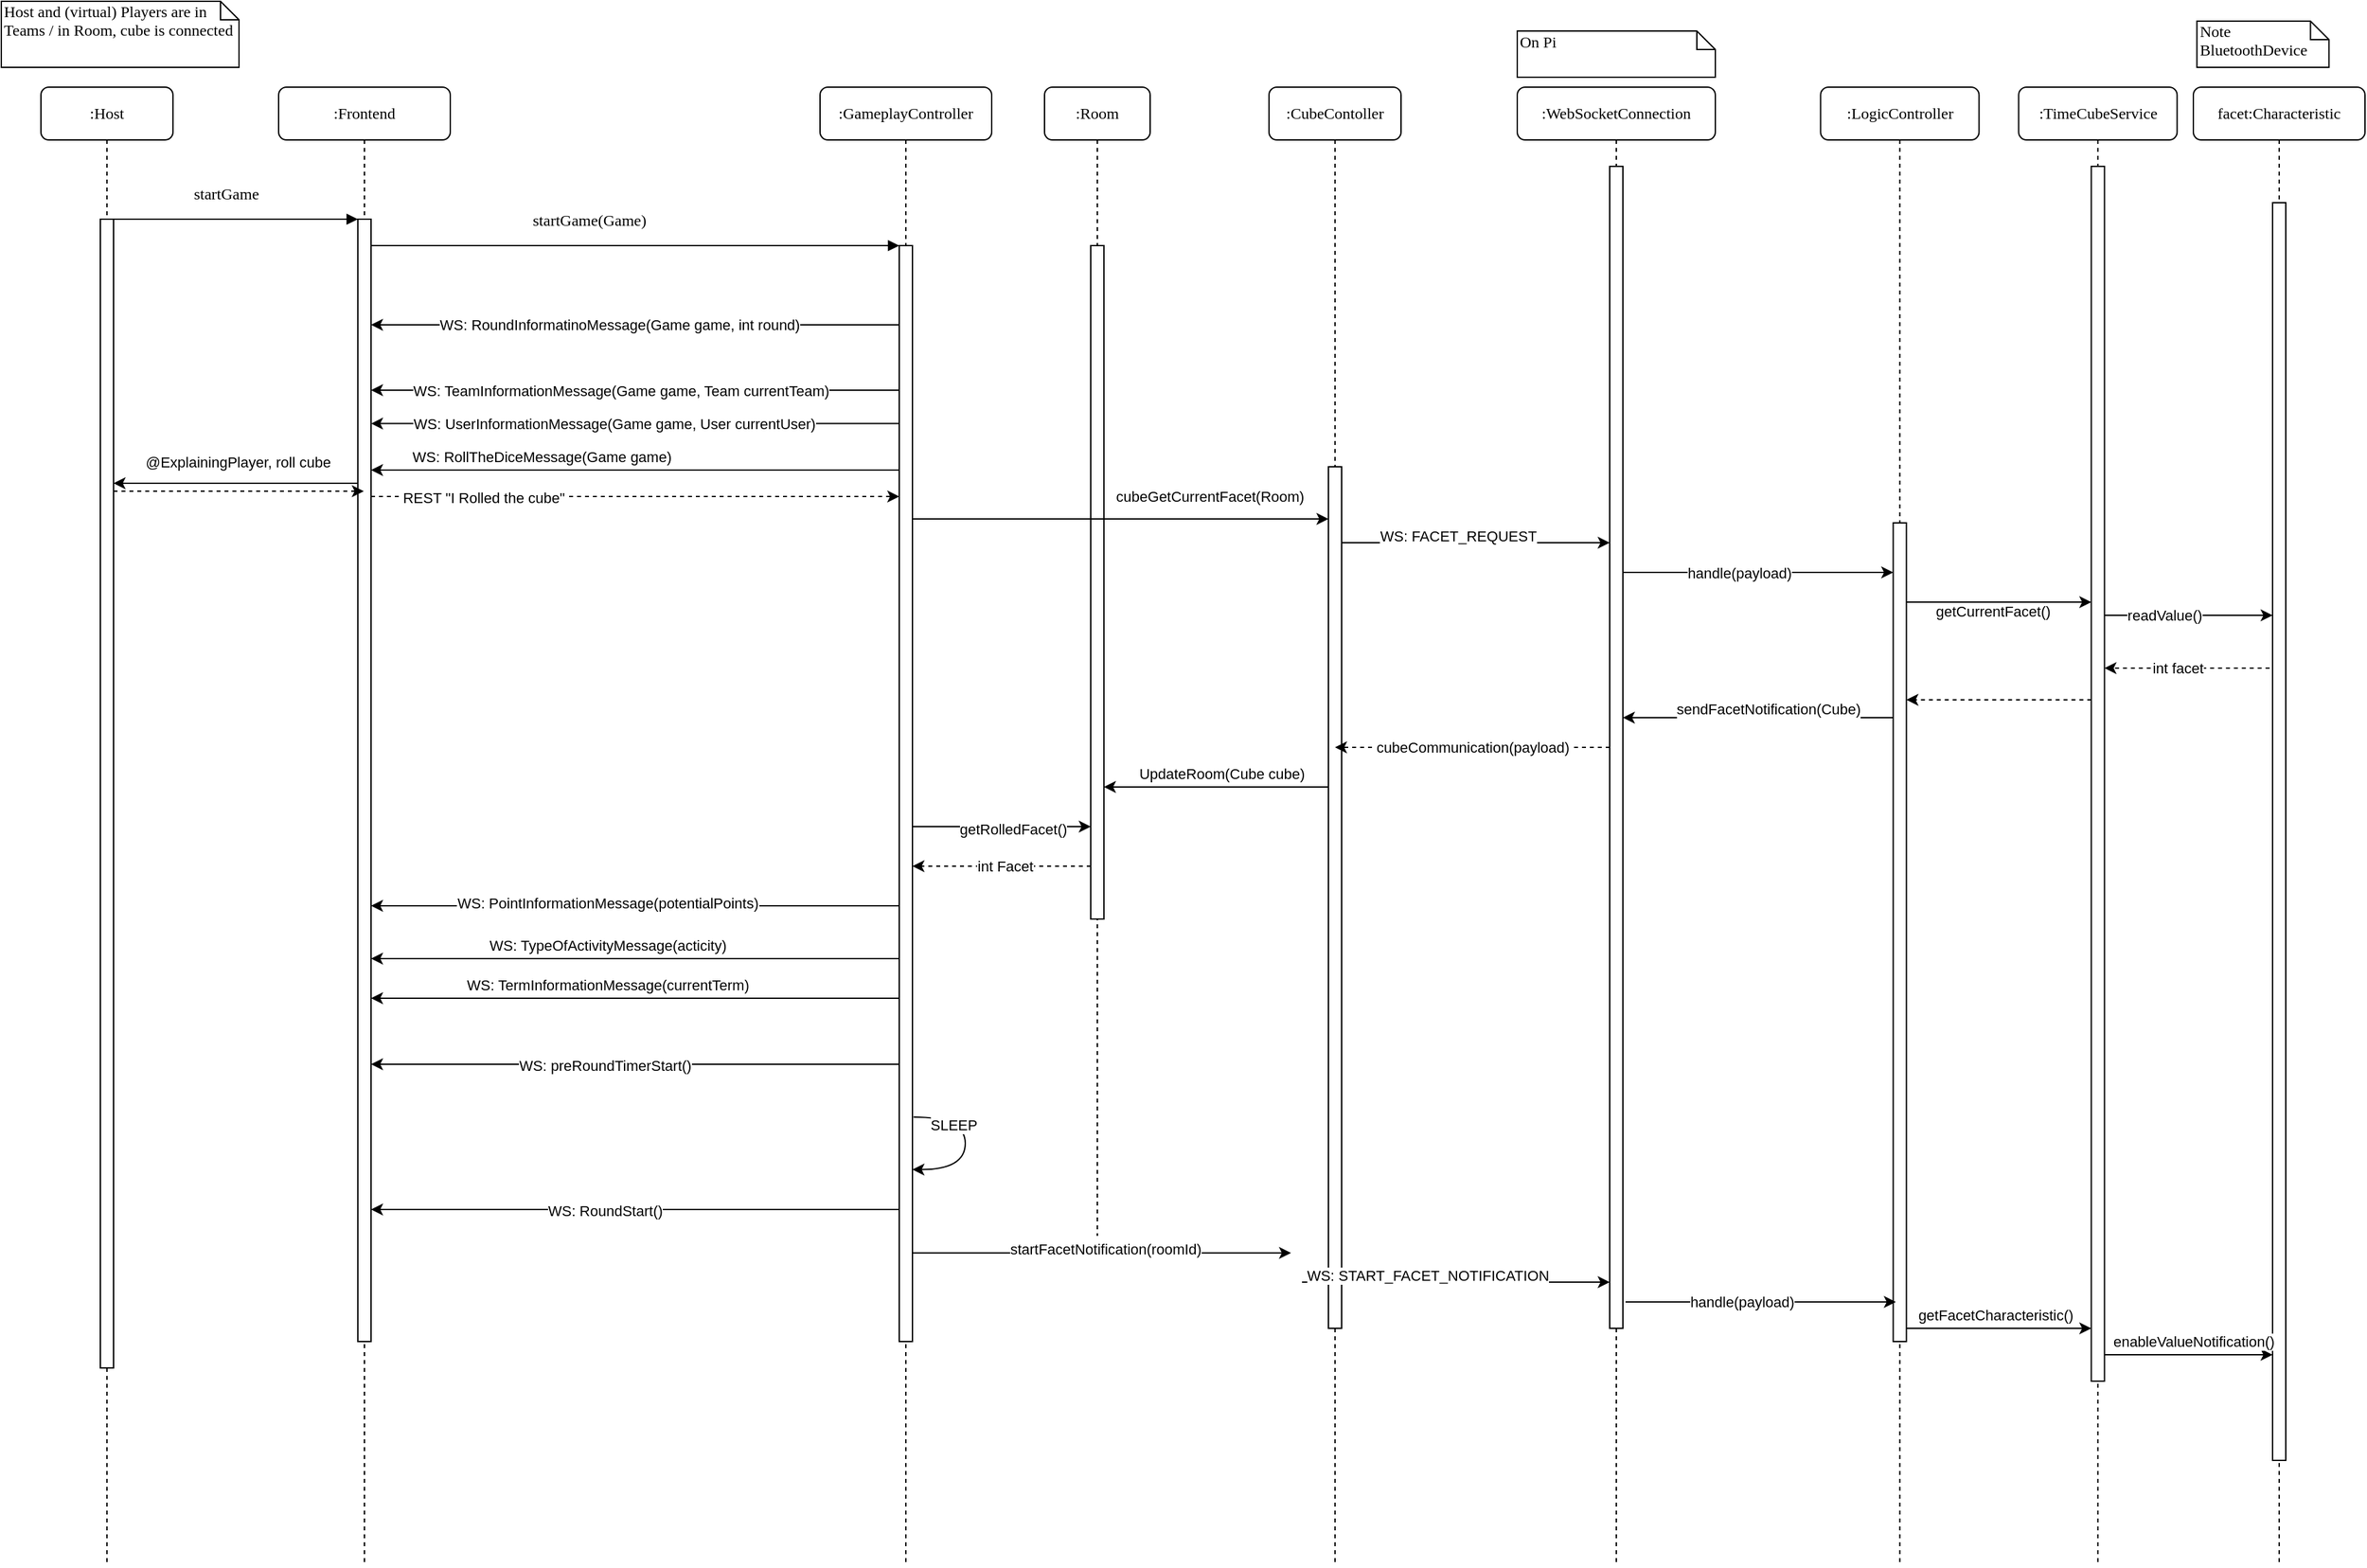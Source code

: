 <mxfile version="14.6.12" type="device"><diagram name="Page-1" id="13e1069c-82ec-6db2-03f1-153e76fe0fe0"><mxGraphModel dx="2522" dy="762" grid="1" gridSize="10" guides="1" tooltips="1" connect="1" arrows="1" fold="1" page="1" pageScale="1" pageWidth="1100" pageHeight="850" background="#ffffff" math="0" shadow="0"><root><mxCell id="0"/><mxCell id="1" parent="0"/><mxCell id="7baba1c4bc27f4b0-2" value=":Frontend" style="shape=umlLifeline;perimeter=lifelinePerimeter;whiteSpace=wrap;html=1;container=1;collapsible=0;recursiveResize=0;outlineConnect=0;rounded=1;shadow=0;comic=0;labelBackgroundColor=none;strokeWidth=1;fontFamily=Verdana;fontSize=12;align=center;" parent="1" vertex="1"><mxGeometry x="-330" y="80" width="130" height="1120" as="geometry"/></mxCell><mxCell id="7baba1c4bc27f4b0-10" value="" style="html=1;points=[];perimeter=orthogonalPerimeter;rounded=0;shadow=0;comic=0;labelBackgroundColor=none;strokeWidth=1;fontFamily=Verdana;fontSize=12;align=center;" parent="7baba1c4bc27f4b0-2" vertex="1"><mxGeometry x="60" y="100" width="10" height="850" as="geometry"/></mxCell><mxCell id="7baba1c4bc27f4b0-3" value=":GameplayController" style="shape=umlLifeline;perimeter=lifelinePerimeter;whiteSpace=wrap;html=1;container=1;collapsible=0;recursiveResize=0;outlineConnect=0;rounded=1;shadow=0;comic=0;labelBackgroundColor=none;strokeWidth=1;fontFamily=Verdana;fontSize=12;align=center;" parent="1" vertex="1"><mxGeometry x="80" y="80" width="130" height="1120" as="geometry"/></mxCell><mxCell id="7baba1c4bc27f4b0-13" value="" style="html=1;points=[];perimeter=orthogonalPerimeter;rounded=0;shadow=0;comic=0;labelBackgroundColor=none;strokeWidth=1;fontFamily=Verdana;fontSize=12;align=center;" parent="7baba1c4bc27f4b0-3" vertex="1"><mxGeometry x="60" y="120" width="10" height="830" as="geometry"/></mxCell><mxCell id="mOXSvXt4axEDPGM1-bNa-59" style="edgeStyle=orthogonalEdgeStyle;rounded=0;orthogonalLoop=1;jettySize=auto;html=1;startArrow=none;startFill=0;endArrow=classic;endFill=1;exitX=1.083;exitY=0.923;exitDx=0;exitDy=0;exitPerimeter=0;curved=1;entryX=1;entryY=0.976;entryDx=0;entryDy=0;entryPerimeter=0;" parent="7baba1c4bc27f4b0-3" edge="1"><mxGeometry relative="1" as="geometry"><mxPoint x="70" y="819.75" as="targetPoint"/><mxPoint x="70.83" y="780" as="sourcePoint"/><Array as="points"><mxPoint x="110" y="779.75"/><mxPoint x="110" y="819.75"/></Array></mxGeometry></mxCell><mxCell id="mOXSvXt4axEDPGM1-bNa-61" value="SLEEP" style="edgeLabel;html=1;align=center;verticalAlign=middle;resizable=0;points=[];" parent="mOXSvXt4axEDPGM1-bNa-59" vertex="1" connectable="0"><mxGeometry x="-0.498" y="-6" relative="1" as="geometry"><mxPoint as="offset"/></mxGeometry></mxCell><mxCell id="7baba1c4bc27f4b0-4" value=":CubeContoller" style="shape=umlLifeline;perimeter=lifelinePerimeter;whiteSpace=wrap;html=1;container=1;collapsible=0;recursiveResize=0;outlineConnect=0;rounded=1;shadow=0;comic=0;labelBackgroundColor=none;strokeWidth=1;fontFamily=Verdana;fontSize=12;align=center;" parent="1" vertex="1"><mxGeometry x="420" y="80" width="100" height="1120" as="geometry"/></mxCell><mxCell id="mOXSvXt4axEDPGM1-bNa-40" style="edgeStyle=none;rounded=0;orthogonalLoop=1;jettySize=auto;html=1;dashed=1;startArrow=none;startFill=0;endArrow=classic;endFill=1;" parent="7baba1c4bc27f4b0-4" source="7baba1c4bc27f4b0-16" target="7baba1c4bc27f4b0-4" edge="1"><mxGeometry relative="1" as="geometry"/></mxCell><mxCell id="7baba1c4bc27f4b0-16" value="" style="html=1;points=[];perimeter=orthogonalPerimeter;rounded=0;shadow=0;comic=0;labelBackgroundColor=none;strokeWidth=1;fontFamily=Verdana;fontSize=12;align=center;" parent="7baba1c4bc27f4b0-4" vertex="1"><mxGeometry x="45" y="287.5" width="10" height="652.5" as="geometry"/></mxCell><mxCell id="7baba1c4bc27f4b0-5" value=":WebSocketConnection" style="shape=umlLifeline;perimeter=lifelinePerimeter;whiteSpace=wrap;html=1;container=1;collapsible=0;recursiveResize=0;outlineConnect=0;rounded=1;shadow=0;comic=0;labelBackgroundColor=none;strokeWidth=1;fontFamily=Verdana;fontSize=12;align=center;" parent="1" vertex="1"><mxGeometry x="608" y="80" width="150" height="1120" as="geometry"/></mxCell><mxCell id="7baba1c4bc27f4b0-19" value="" style="html=1;points=[];perimeter=orthogonalPerimeter;rounded=0;shadow=0;comic=0;labelBackgroundColor=none;strokeWidth=1;fontFamily=Verdana;fontSize=12;align=center;" parent="7baba1c4bc27f4b0-5" vertex="1"><mxGeometry x="70" y="60" width="10" height="880" as="geometry"/></mxCell><mxCell id="7baba1c4bc27f4b0-6" value=":TimeCubeService" style="shape=umlLifeline;perimeter=lifelinePerimeter;whiteSpace=wrap;html=1;container=1;collapsible=0;recursiveResize=0;outlineConnect=0;rounded=1;shadow=0;comic=0;labelBackgroundColor=none;strokeWidth=1;fontFamily=Verdana;fontSize=12;align=center;" parent="1" vertex="1"><mxGeometry x="987.71" y="80" width="120" height="1120" as="geometry"/></mxCell><mxCell id="7baba1c4bc27f4b0-28" value="" style="html=1;points=[];perimeter=orthogonalPerimeter;rounded=0;shadow=0;comic=0;labelBackgroundColor=none;strokeWidth=1;fontFamily=Verdana;fontSize=12;align=center;" parent="7baba1c4bc27f4b0-6" vertex="1"><mxGeometry x="55" y="60" width="10" height="920" as="geometry"/></mxCell><mxCell id="7baba1c4bc27f4b0-7" value=":LogicController" style="shape=umlLifeline;perimeter=lifelinePerimeter;whiteSpace=wrap;html=1;container=1;collapsible=0;recursiveResize=0;outlineConnect=0;rounded=1;shadow=0;comic=0;labelBackgroundColor=none;strokeWidth=1;fontFamily=Verdana;fontSize=12;align=center;" parent="1" vertex="1"><mxGeometry x="837.71" y="80" width="120" height="1120" as="geometry"/></mxCell><mxCell id="mOXSvXt4axEDPGM1-bNa-21" value="" style="html=1;points=[];perimeter=orthogonalPerimeter;rounded=0;shadow=0;comic=0;labelBackgroundColor=none;strokeWidth=1;fontFamily=Verdana;fontSize=12;align=center;" parent="7baba1c4bc27f4b0-7" vertex="1"><mxGeometry x="55" y="330" width="10" height="620" as="geometry"/></mxCell><mxCell id="7baba1c4bc27f4b0-8" value=":Host" style="shape=umlLifeline;perimeter=lifelinePerimeter;whiteSpace=wrap;html=1;container=1;collapsible=0;recursiveResize=0;outlineConnect=0;rounded=1;shadow=0;comic=0;labelBackgroundColor=none;strokeWidth=1;fontFamily=Verdana;fontSize=12;align=center;" parent="1" vertex="1"><mxGeometry x="-510" y="80" width="100" height="1120" as="geometry"/></mxCell><mxCell id="7baba1c4bc27f4b0-9" value="" style="html=1;points=[];perimeter=orthogonalPerimeter;rounded=0;shadow=0;comic=0;labelBackgroundColor=none;strokeWidth=1;fontFamily=Verdana;fontSize=12;align=center;" parent="7baba1c4bc27f4b0-8" vertex="1"><mxGeometry x="45" y="100" width="10" height="870" as="geometry"/></mxCell><mxCell id="mOXSvXt4axEDPGM1-bNa-18" style="edgeStyle=none;rounded=0;orthogonalLoop=1;jettySize=auto;html=1;startArrow=none;startFill=0;endArrow=classic;endFill=1;" parent="1" source="7baba1c4bc27f4b0-16" target="7baba1c4bc27f4b0-19" edge="1"><mxGeometry relative="1" as="geometry"><mxPoint x="570" y="428" as="targetPoint"/><Array as="points"><mxPoint x="570" y="425"/></Array></mxGeometry></mxCell><mxCell id="mOXSvXt4axEDPGM1-bNa-19" value="WS: FACET_REQUEST" style="edgeLabel;html=1;align=center;verticalAlign=middle;resizable=0;points=[];" parent="mOXSvXt4axEDPGM1-bNa-18" vertex="1" connectable="0"><mxGeometry x="-0.495" y="-2" relative="1" as="geometry"><mxPoint x="36" y="-7" as="offset"/></mxGeometry></mxCell><mxCell id="7baba1c4bc27f4b0-11" value="startGame" style="html=1;verticalAlign=bottom;endArrow=block;entryX=0;entryY=0;labelBackgroundColor=none;fontFamily=Verdana;fontSize=12;edgeStyle=elbowEdgeStyle;elbow=vertical;" parent="1" source="7baba1c4bc27f4b0-9" target="7baba1c4bc27f4b0-10" edge="1"><mxGeometry x="-0.081" y="10" relative="1" as="geometry"><mxPoint x="-350" y="190" as="sourcePoint"/><mxPoint as="offset"/></mxGeometry></mxCell><mxCell id="7baba1c4bc27f4b0-14" value="startGame(Game)" style="html=1;verticalAlign=bottom;endArrow=block;entryX=0;entryY=0;labelBackgroundColor=none;fontFamily=Verdana;fontSize=12;edgeStyle=elbowEdgeStyle;elbow=vertical;" parent="1" source="7baba1c4bc27f4b0-10" target="7baba1c4bc27f4b0-13" edge="1"><mxGeometry x="-0.176" y="10" relative="1" as="geometry"><mxPoint x="220" y="200" as="sourcePoint"/><mxPoint as="offset"/></mxGeometry></mxCell><mxCell id="7baba1c4bc27f4b0-41" value="Host and (virtual) Players are in Teams / in Room, cube is connected" style="shape=note;whiteSpace=wrap;html=1;size=14;verticalAlign=top;align=left;spacingTop=-6;rounded=0;shadow=0;comic=0;labelBackgroundColor=none;strokeWidth=1;fontFamily=Verdana;fontSize=12" parent="1" vertex="1"><mxGeometry x="-540" y="15" width="180" height="50" as="geometry"/></mxCell><mxCell id="7baba1c4bc27f4b0-44" value="On Pi" style="shape=note;whiteSpace=wrap;html=1;size=14;verticalAlign=top;align=left;spacingTop=-6;rounded=0;shadow=0;comic=0;labelBackgroundColor=none;strokeWidth=1;fontFamily=Verdana;fontSize=12" parent="1" vertex="1"><mxGeometry x="608" y="37.5" width="150" height="35" as="geometry"/></mxCell><mxCell id="mOXSvXt4axEDPGM1-bNa-1" style="rounded=0;orthogonalLoop=1;jettySize=auto;html=1;" parent="1" source="7baba1c4bc27f4b0-13" target="7baba1c4bc27f4b0-10" edge="1"><mxGeometry relative="1" as="geometry"><mxPoint x="180" y="370" as="sourcePoint"/><mxPoint x="-150" y="370" as="targetPoint"/><Array as="points"><mxPoint y="370"/></Array></mxGeometry></mxCell><mxCell id="mOXSvXt4axEDPGM1-bNa-2" value="WS: RollTheDiceMessage(Game game)" style="edgeLabel;html=1;align=center;verticalAlign=middle;resizable=0;points=[];" parent="mOXSvXt4axEDPGM1-bNa-1" vertex="1" connectable="0"><mxGeometry x="0.333" y="-1" relative="1" as="geometry"><mxPoint x="-5" y="-9" as="offset"/></mxGeometry></mxCell><mxCell id="mOXSvXt4axEDPGM1-bNa-3" style="edgeStyle=none;rounded=0;orthogonalLoop=1;jettySize=auto;html=1;" parent="1" source="7baba1c4bc27f4b0-13" target="7baba1c4bc27f4b0-10" edge="1"><mxGeometry relative="1" as="geometry"><mxPoint x="-130" y="260" as="targetPoint"/><Array as="points"><mxPoint x="130" y="260"/></Array></mxGeometry></mxCell><mxCell id="mOXSvXt4axEDPGM1-bNa-4" value="WS: RoundInformatinoMessage(Game game, int round)" style="edgeLabel;html=1;align=center;verticalAlign=middle;resizable=0;points=[];" parent="mOXSvXt4axEDPGM1-bNa-3" vertex="1" connectable="0"><mxGeometry x="0.061" relative="1" as="geometry"><mxPoint as="offset"/></mxGeometry></mxCell><mxCell id="mOXSvXt4axEDPGM1-bNa-7" style="edgeStyle=none;rounded=0;orthogonalLoop=1;jettySize=auto;html=1;" parent="1" source="7baba1c4bc27f4b0-13" target="7baba1c4bc27f4b0-10" edge="1"><mxGeometry relative="1" as="geometry"><mxPoint x="230" y="310" as="sourcePoint"/><mxPoint x="-150" y="309" as="targetPoint"/><Array as="points"><mxPoint x="125.5" y="309.5"/></Array></mxGeometry></mxCell><mxCell id="mOXSvXt4axEDPGM1-bNa-8" value="&lt;span style=&quot;background-color: rgb(255 , 255 , 255)&quot;&gt;WS: TeamInformationMessage(Game game, Team currentTeam)&lt;/span&gt;" style="edgeLabel;html=1;align=center;verticalAlign=middle;resizable=0;points=[];" parent="mOXSvXt4axEDPGM1-bNa-7" vertex="1" connectable="0"><mxGeometry x="0.061" relative="1" as="geometry"><mxPoint x="1" as="offset"/></mxGeometry></mxCell><mxCell id="mOXSvXt4axEDPGM1-bNa-9" style="edgeStyle=none;rounded=0;orthogonalLoop=1;jettySize=auto;html=1;" parent="1" source="7baba1c4bc27f4b0-13" target="7baba1c4bc27f4b0-10" edge="1"><mxGeometry relative="1" as="geometry"><mxPoint x="180" y="335" as="sourcePoint"/><mxPoint x="-160" y="334.76" as="targetPoint"/><Array as="points"><mxPoint x="125.5" y="334.76"/></Array></mxGeometry></mxCell><mxCell id="mOXSvXt4axEDPGM1-bNa-10" value="&lt;span style=&quot;background-color: rgb(255 , 255 , 255)&quot;&gt;WS: UserInformationMessage(Game game, User currentUser)&lt;/span&gt;" style="edgeLabel;html=1;align=center;verticalAlign=middle;resizable=0;points=[];" parent="mOXSvXt4axEDPGM1-bNa-9" vertex="1" connectable="0"><mxGeometry x="0.061" relative="1" as="geometry"><mxPoint x="-4" as="offset"/></mxGeometry></mxCell><mxCell id="mOXSvXt4axEDPGM1-bNa-20" style="edgeStyle=none;rounded=0;orthogonalLoop=1;jettySize=auto;html=1;startArrow=none;startFill=0;endArrow=classic;endFill=1;" parent="1" source="7baba1c4bc27f4b0-19" target="mOXSvXt4axEDPGM1-bNa-21" edge="1"><mxGeometry relative="1" as="geometry"><mxPoint x="848" y="447.5" as="targetPoint"/><Array as="points"><mxPoint x="808" y="447.5"/></Array></mxGeometry></mxCell><mxCell id="mOXSvXt4axEDPGM1-bNa-22" value="handle(payload)" style="edgeLabel;html=1;align=center;verticalAlign=middle;resizable=0;points=[];" parent="mOXSvXt4axEDPGM1-bNa-20" vertex="1" connectable="0"><mxGeometry x="-0.143" relative="1" as="geometry"><mxPoint as="offset"/></mxGeometry></mxCell><mxCell id="mOXSvXt4axEDPGM1-bNa-23" value="getCurrentFacet()" style="edgeStyle=none;rounded=0;orthogonalLoop=1;jettySize=auto;html=1;startArrow=none;startFill=0;endArrow=classic;endFill=1;" parent="1" source="mOXSvXt4axEDPGM1-bNa-21" target="7baba1c4bc27f4b0-28" edge="1"><mxGeometry x="-0.067" y="-7" relative="1" as="geometry"><Array as="points"><mxPoint x="997.71" y="470"/></Array><mxPoint as="offset"/></mxGeometry></mxCell><mxCell id="mOXSvXt4axEDPGM1-bNa-24" style="edgeStyle=none;rounded=0;orthogonalLoop=1;jettySize=auto;html=1;startArrow=none;startFill=0;endArrow=classic;endFill=1;dashed=1;" parent="1" edge="1"><mxGeometry relative="1" as="geometry"><mxPoint x="1042.71" y="544" as="sourcePoint"/><mxPoint x="902.71" y="544" as="targetPoint"/><Array as="points"><mxPoint x="987.71" y="544"/></Array></mxGeometry></mxCell><mxCell id="mOXSvXt4axEDPGM1-bNa-25" style="edgeStyle=none;rounded=0;orthogonalLoop=1;jettySize=auto;html=1;startArrow=none;startFill=0;endArrow=classic;endFill=1;" parent="1" source="mOXSvXt4axEDPGM1-bNa-21" edge="1"><mxGeometry relative="1" as="geometry"><mxPoint x="833" y="557.5" as="sourcePoint"/><mxPoint x="688" y="557.5" as="targetPoint"/><Array as="points"><mxPoint x="738" y="557.5"/></Array></mxGeometry></mxCell><mxCell id="mOXSvXt4axEDPGM1-bNa-34" value="sendFacetNotification(Cube)" style="edgeLabel;html=1;align=center;verticalAlign=middle;resizable=0;points=[];" parent="mOXSvXt4axEDPGM1-bNa-25" vertex="1" connectable="0"><mxGeometry x="-0.094" y="-1" relative="1" as="geometry"><mxPoint x="-2" y="-6" as="offset"/></mxGeometry></mxCell><mxCell id="mOXSvXt4axEDPGM1-bNa-27" value="Note&lt;br&gt;BluetoothDevice" style="shape=note;whiteSpace=wrap;html=1;size=14;verticalAlign=top;align=left;spacingTop=-6;rounded=0;shadow=0;comic=0;labelBackgroundColor=none;strokeWidth=1;fontFamily=Verdana;fontSize=12" parent="1" vertex="1"><mxGeometry x="1122.71" y="30" width="100" height="35" as="geometry"/></mxCell><mxCell id="mOXSvXt4axEDPGM1-bNa-28" value="facet:Characteristic" style="shape=umlLifeline;perimeter=lifelinePerimeter;whiteSpace=wrap;html=1;container=1;collapsible=0;recursiveResize=0;outlineConnect=0;rounded=1;shadow=0;comic=0;labelBackgroundColor=none;strokeWidth=1;fontFamily=Verdana;fontSize=12;align=center;" parent="1" vertex="1"><mxGeometry x="1120" y="80" width="130" height="1120" as="geometry"/></mxCell><mxCell id="mOXSvXt4axEDPGM1-bNa-29" value="" style="html=1;points=[];perimeter=orthogonalPerimeter;rounded=0;shadow=0;comic=0;labelBackgroundColor=none;strokeWidth=1;fontFamily=Verdana;fontSize=12;align=center;" parent="mOXSvXt4axEDPGM1-bNa-28" vertex="1"><mxGeometry x="60" y="87.5" width="10" height="952.5" as="geometry"/></mxCell><mxCell id="mOXSvXt4axEDPGM1-bNa-30" style="edgeStyle=none;rounded=0;orthogonalLoop=1;jettySize=auto;html=1;startArrow=none;startFill=0;endArrow=classic;endFill=1;" parent="1" source="7baba1c4bc27f4b0-28" target="mOXSvXt4axEDPGM1-bNa-29" edge="1"><mxGeometry relative="1" as="geometry"><Array as="points"><mxPoint x="1147.71" y="480"/></Array></mxGeometry></mxCell><mxCell id="mOXSvXt4axEDPGM1-bNa-31" value="readValue()" style="edgeLabel;html=1;align=center;verticalAlign=middle;resizable=0;points=[];" parent="mOXSvXt4axEDPGM1-bNa-30" vertex="1" connectable="0"><mxGeometry x="-0.472" y="-1" relative="1" as="geometry"><mxPoint x="12" y="-1" as="offset"/></mxGeometry></mxCell><mxCell id="mOXSvXt4axEDPGM1-bNa-32" style="edgeStyle=none;rounded=0;orthogonalLoop=1;jettySize=auto;html=1;startArrow=none;startFill=0;endArrow=classic;endFill=1;dashed=1;" parent="1" edge="1"><mxGeometry relative="1" as="geometry"><mxPoint x="1177.71" y="520" as="sourcePoint"/><mxPoint x="1052.71" y="520" as="targetPoint"/><Array as="points"><mxPoint x="1117.71" y="520"/><mxPoint x="1077.71" y="520"/></Array></mxGeometry></mxCell><mxCell id="mOXSvXt4axEDPGM1-bNa-33" value="int facet" style="edgeLabel;html=1;align=center;verticalAlign=middle;resizable=0;points=[];" parent="mOXSvXt4axEDPGM1-bNa-32" vertex="1" connectable="0"><mxGeometry x="0.384" relative="1" as="geometry"><mxPoint x="17" as="offset"/></mxGeometry></mxCell><mxCell id="mOXSvXt4axEDPGM1-bNa-37" style="edgeStyle=none;rounded=0;orthogonalLoop=1;jettySize=auto;html=1;startArrow=none;startFill=0;endArrow=classic;endFill=1;dashed=1;" parent="1" source="7baba1c4bc27f4b0-10" target="7baba1c4bc27f4b0-13" edge="1"><mxGeometry relative="1" as="geometry"><Array as="points"><mxPoint x="120" y="390"/></Array></mxGeometry></mxCell><mxCell id="mOXSvXt4axEDPGM1-bNa-38" value="REST &quot;I Rolled the cube&quot;" style="edgeLabel;html=1;align=center;verticalAlign=middle;resizable=0;points=[];" parent="mOXSvXt4axEDPGM1-bNa-37" vertex="1" connectable="0"><mxGeometry x="-0.575" y="-1" relative="1" as="geometry"><mxPoint as="offset"/></mxGeometry></mxCell><mxCell id="mOXSvXt4axEDPGM1-bNa-39" value="cubeCommunication(payload)" style="edgeStyle=none;rounded=0;orthogonalLoop=1;jettySize=auto;html=1;dashed=1;startArrow=none;startFill=0;endArrow=classic;endFill=1;" parent="1" source="7baba1c4bc27f4b0-19" target="7baba1c4bc27f4b0-4" edge="1"><mxGeometry relative="1" as="geometry"><Array as="points"><mxPoint x="550" y="580"/></Array></mxGeometry></mxCell><mxCell id="mOXSvXt4axEDPGM1-bNa-41" value=":Room" style="shape=umlLifeline;perimeter=lifelinePerimeter;whiteSpace=wrap;html=1;container=1;collapsible=0;recursiveResize=0;outlineConnect=0;rounded=1;shadow=0;comic=0;labelBackgroundColor=none;strokeWidth=1;fontFamily=Verdana;fontSize=12;align=center;" parent="1" vertex="1"><mxGeometry x="250" y="80" width="80" height="870" as="geometry"/></mxCell><mxCell id="mOXSvXt4axEDPGM1-bNa-42" value="" style="html=1;points=[];perimeter=orthogonalPerimeter;rounded=0;shadow=0;comic=0;labelBackgroundColor=none;strokeWidth=1;fontFamily=Verdana;fontSize=12;align=center;" parent="mOXSvXt4axEDPGM1-bNa-41" vertex="1"><mxGeometry x="35" y="120" width="10" height="510" as="geometry"/></mxCell><mxCell id="mOXSvXt4axEDPGM1-bNa-43" style="edgeStyle=none;rounded=0;orthogonalLoop=1;jettySize=auto;html=1;startArrow=none;startFill=0;endArrow=classic;endFill=1;" parent="1" source="7baba1c4bc27f4b0-16" target="mOXSvXt4axEDPGM1-bNa-42" edge="1"><mxGeometry relative="1" as="geometry"><Array as="points"><mxPoint x="350" y="610"/></Array></mxGeometry></mxCell><mxCell id="mOXSvXt4axEDPGM1-bNa-44" value="UpdateRoom(Cube cube)" style="edgeLabel;html=1;align=center;verticalAlign=middle;resizable=0;points=[];" parent="mOXSvXt4axEDPGM1-bNa-43" vertex="1" connectable="0"><mxGeometry x="0.137" y="-2" relative="1" as="geometry"><mxPoint x="15" y="-8" as="offset"/></mxGeometry></mxCell><mxCell id="mOXSvXt4axEDPGM1-bNa-45" style="edgeStyle=none;rounded=0;orthogonalLoop=1;jettySize=auto;html=1;startArrow=none;startFill=0;endArrow=classic;endFill=1;" parent="1" source="7baba1c4bc27f4b0-13" target="mOXSvXt4axEDPGM1-bNa-42" edge="1"><mxGeometry relative="1" as="geometry"><Array as="points"><mxPoint x="260" y="640"/></Array></mxGeometry></mxCell><mxCell id="mOXSvXt4axEDPGM1-bNa-46" value="getRolledFacet()" style="edgeLabel;html=1;align=center;verticalAlign=middle;resizable=0;points=[];" parent="mOXSvXt4axEDPGM1-bNa-45" vertex="1" connectable="0"><mxGeometry x="0.126" y="-2" relative="1" as="geometry"><mxPoint as="offset"/></mxGeometry></mxCell><mxCell id="mOXSvXt4axEDPGM1-bNa-47" style="edgeStyle=none;rounded=0;orthogonalLoop=1;jettySize=auto;html=1;startArrow=none;startFill=0;endArrow=classic;endFill=1;dashed=1;" parent="1" source="mOXSvXt4axEDPGM1-bNa-42" target="7baba1c4bc27f4b0-13" edge="1"><mxGeometry relative="1" as="geometry"><Array as="points"><mxPoint x="270" y="670"/><mxPoint x="250" y="670"/></Array></mxGeometry></mxCell><mxCell id="mOXSvXt4axEDPGM1-bNa-48" value="int Facet" style="edgeLabel;html=1;align=center;verticalAlign=middle;resizable=0;points=[];" parent="mOXSvXt4axEDPGM1-bNa-47" vertex="1" connectable="0"><mxGeometry x="-0.126" y="2" relative="1" as="geometry"><mxPoint x="-6" y="-2" as="offset"/></mxGeometry></mxCell><mxCell id="mOXSvXt4axEDPGM1-bNa-49" style="edgeStyle=none;rounded=0;orthogonalLoop=1;jettySize=auto;html=1;startArrow=none;startFill=0;endArrow=classic;endFill=1;" parent="1" source="7baba1c4bc27f4b0-13" target="7baba1c4bc27f4b0-10" edge="1"><mxGeometry relative="1" as="geometry"><Array as="points"><mxPoint x="-170" y="700"/></Array></mxGeometry></mxCell><mxCell id="mOXSvXt4axEDPGM1-bNa-50" value="WS: PointInformationMessage(potentialPoints)" style="edgeLabel;html=1;align=center;verticalAlign=middle;resizable=0;points=[];" parent="mOXSvXt4axEDPGM1-bNa-49" vertex="1" connectable="0"><mxGeometry x="0.108" y="-2" relative="1" as="geometry"><mxPoint as="offset"/></mxGeometry></mxCell><mxCell id="mOXSvXt4axEDPGM1-bNa-51" style="edgeStyle=none;rounded=0;orthogonalLoop=1;jettySize=auto;html=1;startArrow=none;startFill=0;endArrow=classic;endFill=1;" parent="1" source="7baba1c4bc27f4b0-13" target="7baba1c4bc27f4b0-10" edge="1"><mxGeometry relative="1" as="geometry"><mxPoint x="120" y="740" as="sourcePoint"/><mxPoint x="-250" y="740" as="targetPoint"/><Array as="points"><mxPoint x="-160" y="740"/></Array></mxGeometry></mxCell><mxCell id="mOXSvXt4axEDPGM1-bNa-52" value="WS: TypeOfActivityMessage(acticity)" style="edgeLabel;html=1;align=center;verticalAlign=middle;resizable=0;points=[];" parent="mOXSvXt4axEDPGM1-bNa-51" vertex="1" connectable="0"><mxGeometry x="0.108" y="-2" relative="1" as="geometry"><mxPoint y="-8" as="offset"/></mxGeometry></mxCell><mxCell id="mOXSvXt4axEDPGM1-bNa-53" style="edgeStyle=none;rounded=0;orthogonalLoop=1;jettySize=auto;html=1;startArrow=none;startFill=0;endArrow=classic;endFill=1;" parent="1" source="7baba1c4bc27f4b0-13" target="7baba1c4bc27f4b0-10" edge="1"><mxGeometry relative="1" as="geometry"><mxPoint x="120" y="770" as="sourcePoint"/><mxPoint x="-250" y="770" as="targetPoint"/><Array as="points"><mxPoint x="-150" y="770"/></Array></mxGeometry></mxCell><mxCell id="mOXSvXt4axEDPGM1-bNa-54" value="WS: TermInformationMessage(currentTerm)" style="edgeLabel;html=1;align=center;verticalAlign=middle;resizable=0;points=[];" parent="mOXSvXt4axEDPGM1-bNa-53" vertex="1" connectable="0"><mxGeometry x="0.108" y="-2" relative="1" as="geometry"><mxPoint y="-8" as="offset"/></mxGeometry></mxCell><mxCell id="mOXSvXt4axEDPGM1-bNa-57" style="edgeStyle=none;rounded=0;orthogonalLoop=1;jettySize=auto;html=1;startArrow=none;startFill=0;endArrow=classic;endFill=1;" parent="1" source="7baba1c4bc27f4b0-13" target="7baba1c4bc27f4b0-10" edge="1"><mxGeometry relative="1" as="geometry"><Array as="points"><mxPoint x="-30" y="820"/></Array></mxGeometry></mxCell><mxCell id="mOXSvXt4axEDPGM1-bNa-58" value="WS: preRoundTimerStart()" style="edgeLabel;html=1;align=center;verticalAlign=middle;resizable=0;points=[];" parent="mOXSvXt4axEDPGM1-bNa-57" vertex="1" connectable="0"><mxGeometry x="0.117" y="1" relative="1" as="geometry"><mxPoint as="offset"/></mxGeometry></mxCell><mxCell id="mOXSvXt4axEDPGM1-bNa-62" style="edgeStyle=none;rounded=0;orthogonalLoop=1;jettySize=auto;html=1;startArrow=none;startFill=0;endArrow=classic;endFill=1;" parent="1" edge="1"><mxGeometry relative="1" as="geometry"><mxPoint x="140" y="930" as="sourcePoint"/><mxPoint x="-260" y="930" as="targetPoint"/><Array as="points"><mxPoint x="-30" y="930"/></Array></mxGeometry></mxCell><mxCell id="mOXSvXt4axEDPGM1-bNa-63" value="WS: RoundStart()" style="edgeLabel;html=1;align=center;verticalAlign=middle;resizable=0;points=[];" parent="mOXSvXt4axEDPGM1-bNa-62" vertex="1" connectable="0"><mxGeometry x="0.117" y="1" relative="1" as="geometry"><mxPoint as="offset"/></mxGeometry></mxCell><mxCell id="mOXSvXt4axEDPGM1-bNa-64" style="rounded=0;orthogonalLoop=1;jettySize=auto;html=1;entryX=0.167;entryY=0.891;entryDx=0;entryDy=0;entryPerimeter=0;startArrow=none;startFill=0;endArrow=classic;endFill=1;" parent="1" edge="1"><mxGeometry relative="1" as="geometry"><mxPoint x="150" y="962.878" as="sourcePoint"/><mxPoint x="436.67" y="962.878" as="targetPoint"/></mxGeometry></mxCell><mxCell id="mOXSvXt4axEDPGM1-bNa-65" value="startFacetNotification(roomId)" style="edgeLabel;html=1;align=center;verticalAlign=middle;resizable=0;points=[];" parent="mOXSvXt4axEDPGM1-bNa-64" vertex="1" connectable="0"><mxGeometry x="-0.634" y="-1" relative="1" as="geometry"><mxPoint x="93" y="-4" as="offset"/></mxGeometry></mxCell><mxCell id="mOXSvXt4axEDPGM1-bNa-66" style="edgeStyle=none;rounded=0;orthogonalLoop=1;jettySize=auto;html=1;startArrow=none;startFill=0;endArrow=classic;endFill=1;" parent="1" edge="1"><mxGeometry relative="1" as="geometry"><mxPoint x="445" y="985" as="sourcePoint"/><mxPoint x="678" y="985" as="targetPoint"/><Array as="points"><mxPoint x="570" y="985"/></Array></mxGeometry></mxCell><mxCell id="mOXSvXt4axEDPGM1-bNa-67" value="WS: START_FACET_NOTIFICATION" style="edgeLabel;html=1;align=center;verticalAlign=middle;resizable=0;points=[];" parent="mOXSvXt4axEDPGM1-bNa-66" vertex="1" connectable="0"><mxGeometry x="-0.495" y="-2" relative="1" as="geometry"><mxPoint x="36" y="-7" as="offset"/></mxGeometry></mxCell><mxCell id="mOXSvXt4axEDPGM1-bNa-69" style="edgeStyle=none;rounded=0;orthogonalLoop=1;jettySize=auto;html=1;startArrow=none;startFill=0;endArrow=classic;endFill=1;" parent="1" edge="1"><mxGeometry relative="1" as="geometry"><mxPoint x="690" y="1000" as="sourcePoint"/><mxPoint x="894.71" y="1000" as="targetPoint"/><Array as="points"><mxPoint x="810" y="1000"/></Array></mxGeometry></mxCell><mxCell id="mOXSvXt4axEDPGM1-bNa-70" value="handle(payload)" style="edgeLabel;html=1;align=center;verticalAlign=middle;resizable=0;points=[];" parent="mOXSvXt4axEDPGM1-bNa-69" vertex="1" connectable="0"><mxGeometry x="-0.143" relative="1" as="geometry"><mxPoint as="offset"/></mxGeometry></mxCell><mxCell id="mOXSvXt4axEDPGM1-bNa-71" style="edgeStyle=none;rounded=0;orthogonalLoop=1;jettySize=auto;html=1;startArrow=none;startFill=0;endArrow=classic;endFill=1;" parent="1" source="7baba1c4bc27f4b0-10" target="7baba1c4bc27f4b0-9" edge="1"><mxGeometry relative="1" as="geometry"><mxPoint x="-290" y="376" as="sourcePoint"/><mxPoint x="-450" y="376.04" as="targetPoint"/><Array as="points"><mxPoint x="-300" y="380"/></Array></mxGeometry></mxCell><mxCell id="mOXSvXt4axEDPGM1-bNa-72" value="@ExplainingPlayer, roll cube" style="edgeLabel;html=1;align=center;verticalAlign=middle;resizable=0;points=[];" parent="mOXSvXt4axEDPGM1-bNa-71" vertex="1" connectable="0"><mxGeometry x="-0.28" y="-1" relative="1" as="geometry"><mxPoint x="-25" y="-15" as="offset"/></mxGeometry></mxCell><mxCell id="mOXSvXt4axEDPGM1-bNa-73" style="edgeStyle=none;rounded=0;orthogonalLoop=1;jettySize=auto;html=1;startArrow=none;startFill=0;endArrow=classic;endFill=1;dashed=1;" parent="1" edge="1"><mxGeometry relative="1" as="geometry"><mxPoint x="-455" y="386" as="sourcePoint"/><mxPoint x="-265.5" y="386" as="targetPoint"/><Array as="points"><mxPoint x="-290" y="386"/></Array></mxGeometry></mxCell><mxCell id="mOXSvXt4axEDPGM1-bNa-74" style="edgeStyle=none;rounded=0;orthogonalLoop=1;jettySize=auto;html=1;startArrow=none;startFill=0;endArrow=classic;endFill=1;" parent="1" source="mOXSvXt4axEDPGM1-bNa-21" target="7baba1c4bc27f4b0-28" edge="1"><mxGeometry relative="1" as="geometry"><Array as="points"><mxPoint x="1000" y="1020"/></Array></mxGeometry></mxCell><mxCell id="mOXSvXt4axEDPGM1-bNa-75" value="getFacetCharacteristic()" style="edgeLabel;html=1;align=center;verticalAlign=middle;resizable=0;points=[];" parent="mOXSvXt4axEDPGM1-bNa-74" vertex="1" connectable="0"><mxGeometry x="0.033" y="-1" relative="1" as="geometry"><mxPoint x="-5" y="-11" as="offset"/></mxGeometry></mxCell><mxCell id="mOXSvXt4axEDPGM1-bNa-76" style="edgeStyle=none;rounded=0;orthogonalLoop=1;jettySize=auto;html=1;startArrow=none;startFill=0;endArrow=classic;endFill=1;" parent="1" source="7baba1c4bc27f4b0-28" target="mOXSvXt4axEDPGM1-bNa-29" edge="1"><mxGeometry relative="1" as="geometry"><Array as="points"><mxPoint x="1140" y="1040"/></Array></mxGeometry></mxCell><mxCell id="mOXSvXt4axEDPGM1-bNa-77" value="enableValueNotification()" style="edgeLabel;html=1;align=center;verticalAlign=middle;resizable=0;points=[];" parent="mOXSvXt4axEDPGM1-bNa-76" vertex="1" connectable="0"><mxGeometry x="0.026" y="-4" relative="1" as="geometry"><mxPoint x="2" y="-14" as="offset"/></mxGeometry></mxCell><mxCell id="mOXSvXt4axEDPGM1-bNa-13" style="edgeStyle=none;rounded=0;orthogonalLoop=1;jettySize=auto;html=1;startArrow=none;startFill=0;endArrow=classic;endFill=1;" parent="1" source="7baba1c4bc27f4b0-13" target="7baba1c4bc27f4b0-16" edge="1"><mxGeometry relative="1" as="geometry"><mxPoint x="255" y="407.0" as="sourcePoint"/><mxPoint x="420" y="407" as="targetPoint"/><Array as="points"><mxPoint x="390" y="407"/></Array></mxGeometry></mxCell><mxCell id="mOXSvXt4axEDPGM1-bNa-15" value="cubeGetCurrentFacet(Room)" style="edgeLabel;html=1;align=center;verticalAlign=middle;resizable=0;points=[];" parent="mOXSvXt4axEDPGM1-bNa-13" vertex="1" connectable="0"><mxGeometry x="-0.064" relative="1" as="geometry"><mxPoint x="77" y="-17" as="offset"/></mxGeometry></mxCell></root></mxGraphModel></diagram></mxfile>